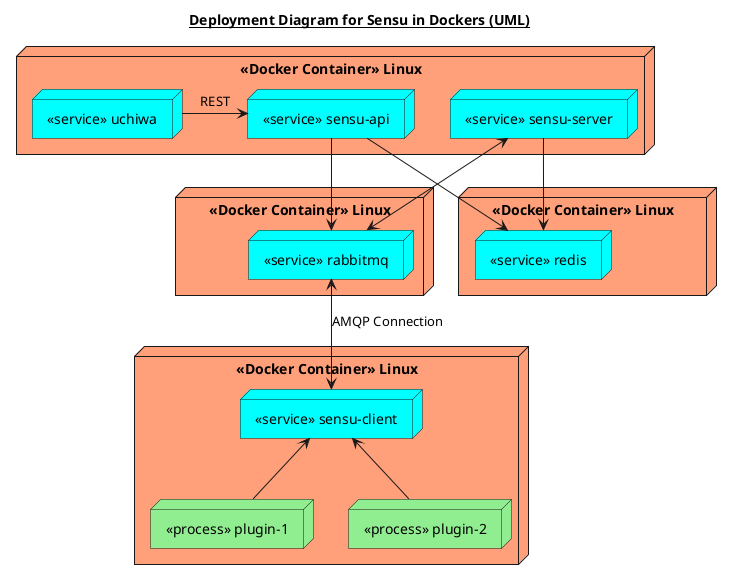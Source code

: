 @startuml
title __Deployment Diagram for Sensu in Dockers (UML)__

'left to right direction

node "<<Docker Container>> Linux" as Server #LightSalmon {
    node "<<service>> sensu-api" as api #Aqua
    node "<<service>> sensu-server" as ser #Aqua
    node "<<service>> uchiwa" as uch #Aqua
}
node "<<Docker Container>> Linux" as Client #LightSalmon {
    node "<<service>> sensu-client" as cli #Aqua
    node "<<process>> plugin-1" as p1 #lightgreen
    node "<<process>> plugin-2" as p2 #lightgreen
}
node "<<Docker Container>> Linux" as Rabbitmq #LightSalmon {
    node "<<service>> rabbitmq" as rab #Aqua
}
node "<<Docker Container>> Linux" as Redis #LightSalmon {
    node "<<service>> redis" as red #Aqua
}
p1 -up-> cli
p2 -up-> cli

uch -right-> api : REST
api --> red
api --> rab

cli <-up-> rab : AMQP Connection
rab <-up-> ser
ser --> red

@enduml
